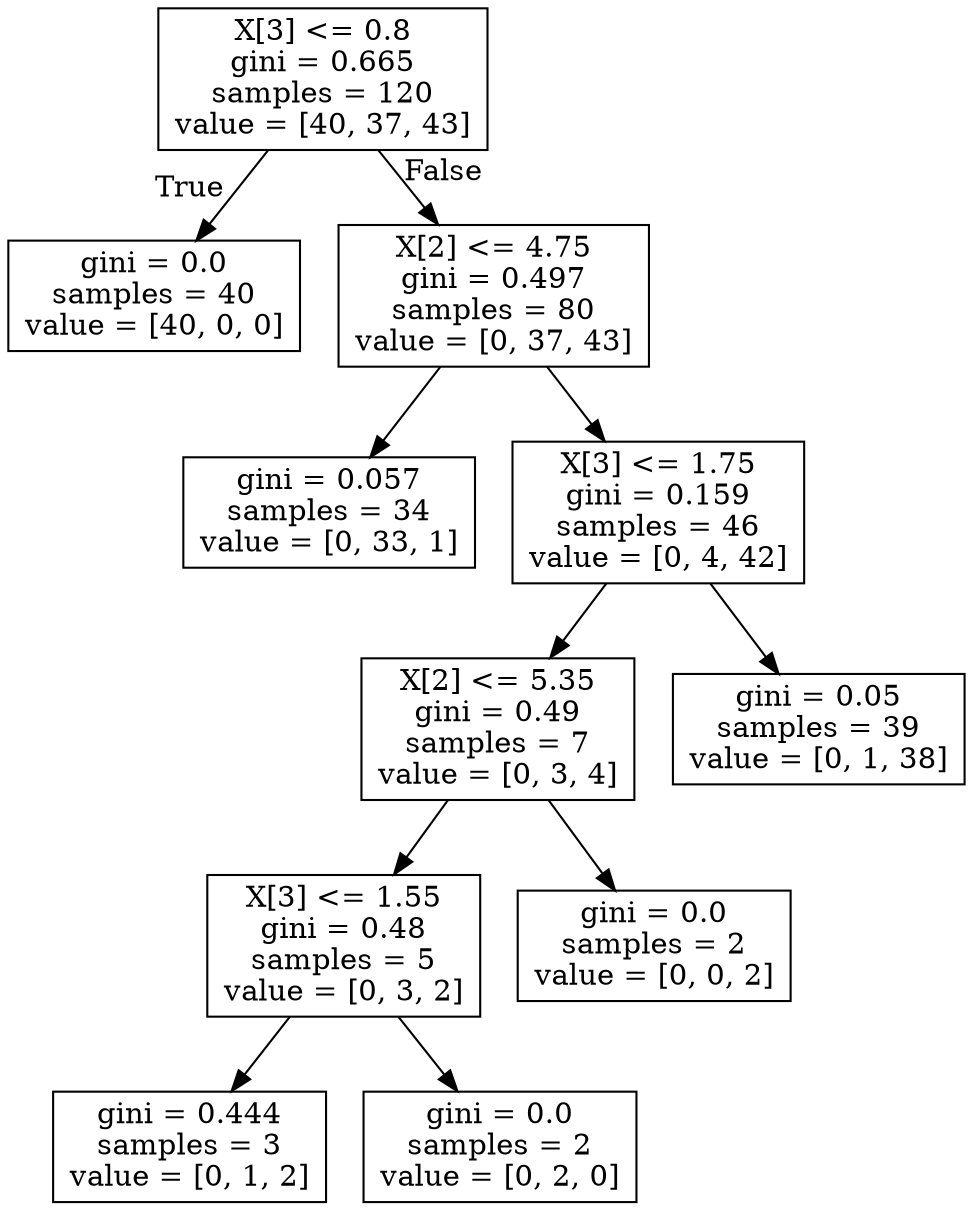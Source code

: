 digraph Tree {
node [shape=box] ;
0 [label="X[3] <= 0.8\ngini = 0.665\nsamples = 120\nvalue = [40, 37, 43]"] ;
1 [label="gini = 0.0\nsamples = 40\nvalue = [40, 0, 0]"] ;
0 -> 1 [labeldistance=2.5, labelangle=45, headlabel="True"] ;
2 [label="X[2] <= 4.75\ngini = 0.497\nsamples = 80\nvalue = [0, 37, 43]"] ;
0 -> 2 [labeldistance=2.5, labelangle=-45, headlabel="False"] ;
3 [label="gini = 0.057\nsamples = 34\nvalue = [0, 33, 1]"] ;
2 -> 3 ;
4 [label="X[3] <= 1.75\ngini = 0.159\nsamples = 46\nvalue = [0, 4, 42]"] ;
2 -> 4 ;
5 [label="X[2] <= 5.35\ngini = 0.49\nsamples = 7\nvalue = [0, 3, 4]"] ;
4 -> 5 ;
6 [label="X[3] <= 1.55\ngini = 0.48\nsamples = 5\nvalue = [0, 3, 2]"] ;
5 -> 6 ;
7 [label="gini = 0.444\nsamples = 3\nvalue = [0, 1, 2]"] ;
6 -> 7 ;
8 [label="gini = 0.0\nsamples = 2\nvalue = [0, 2, 0]"] ;
6 -> 8 ;
9 [label="gini = 0.0\nsamples = 2\nvalue = [0, 0, 2]"] ;
5 -> 9 ;
10 [label="gini = 0.05\nsamples = 39\nvalue = [0, 1, 38]"] ;
4 -> 10 ;
}